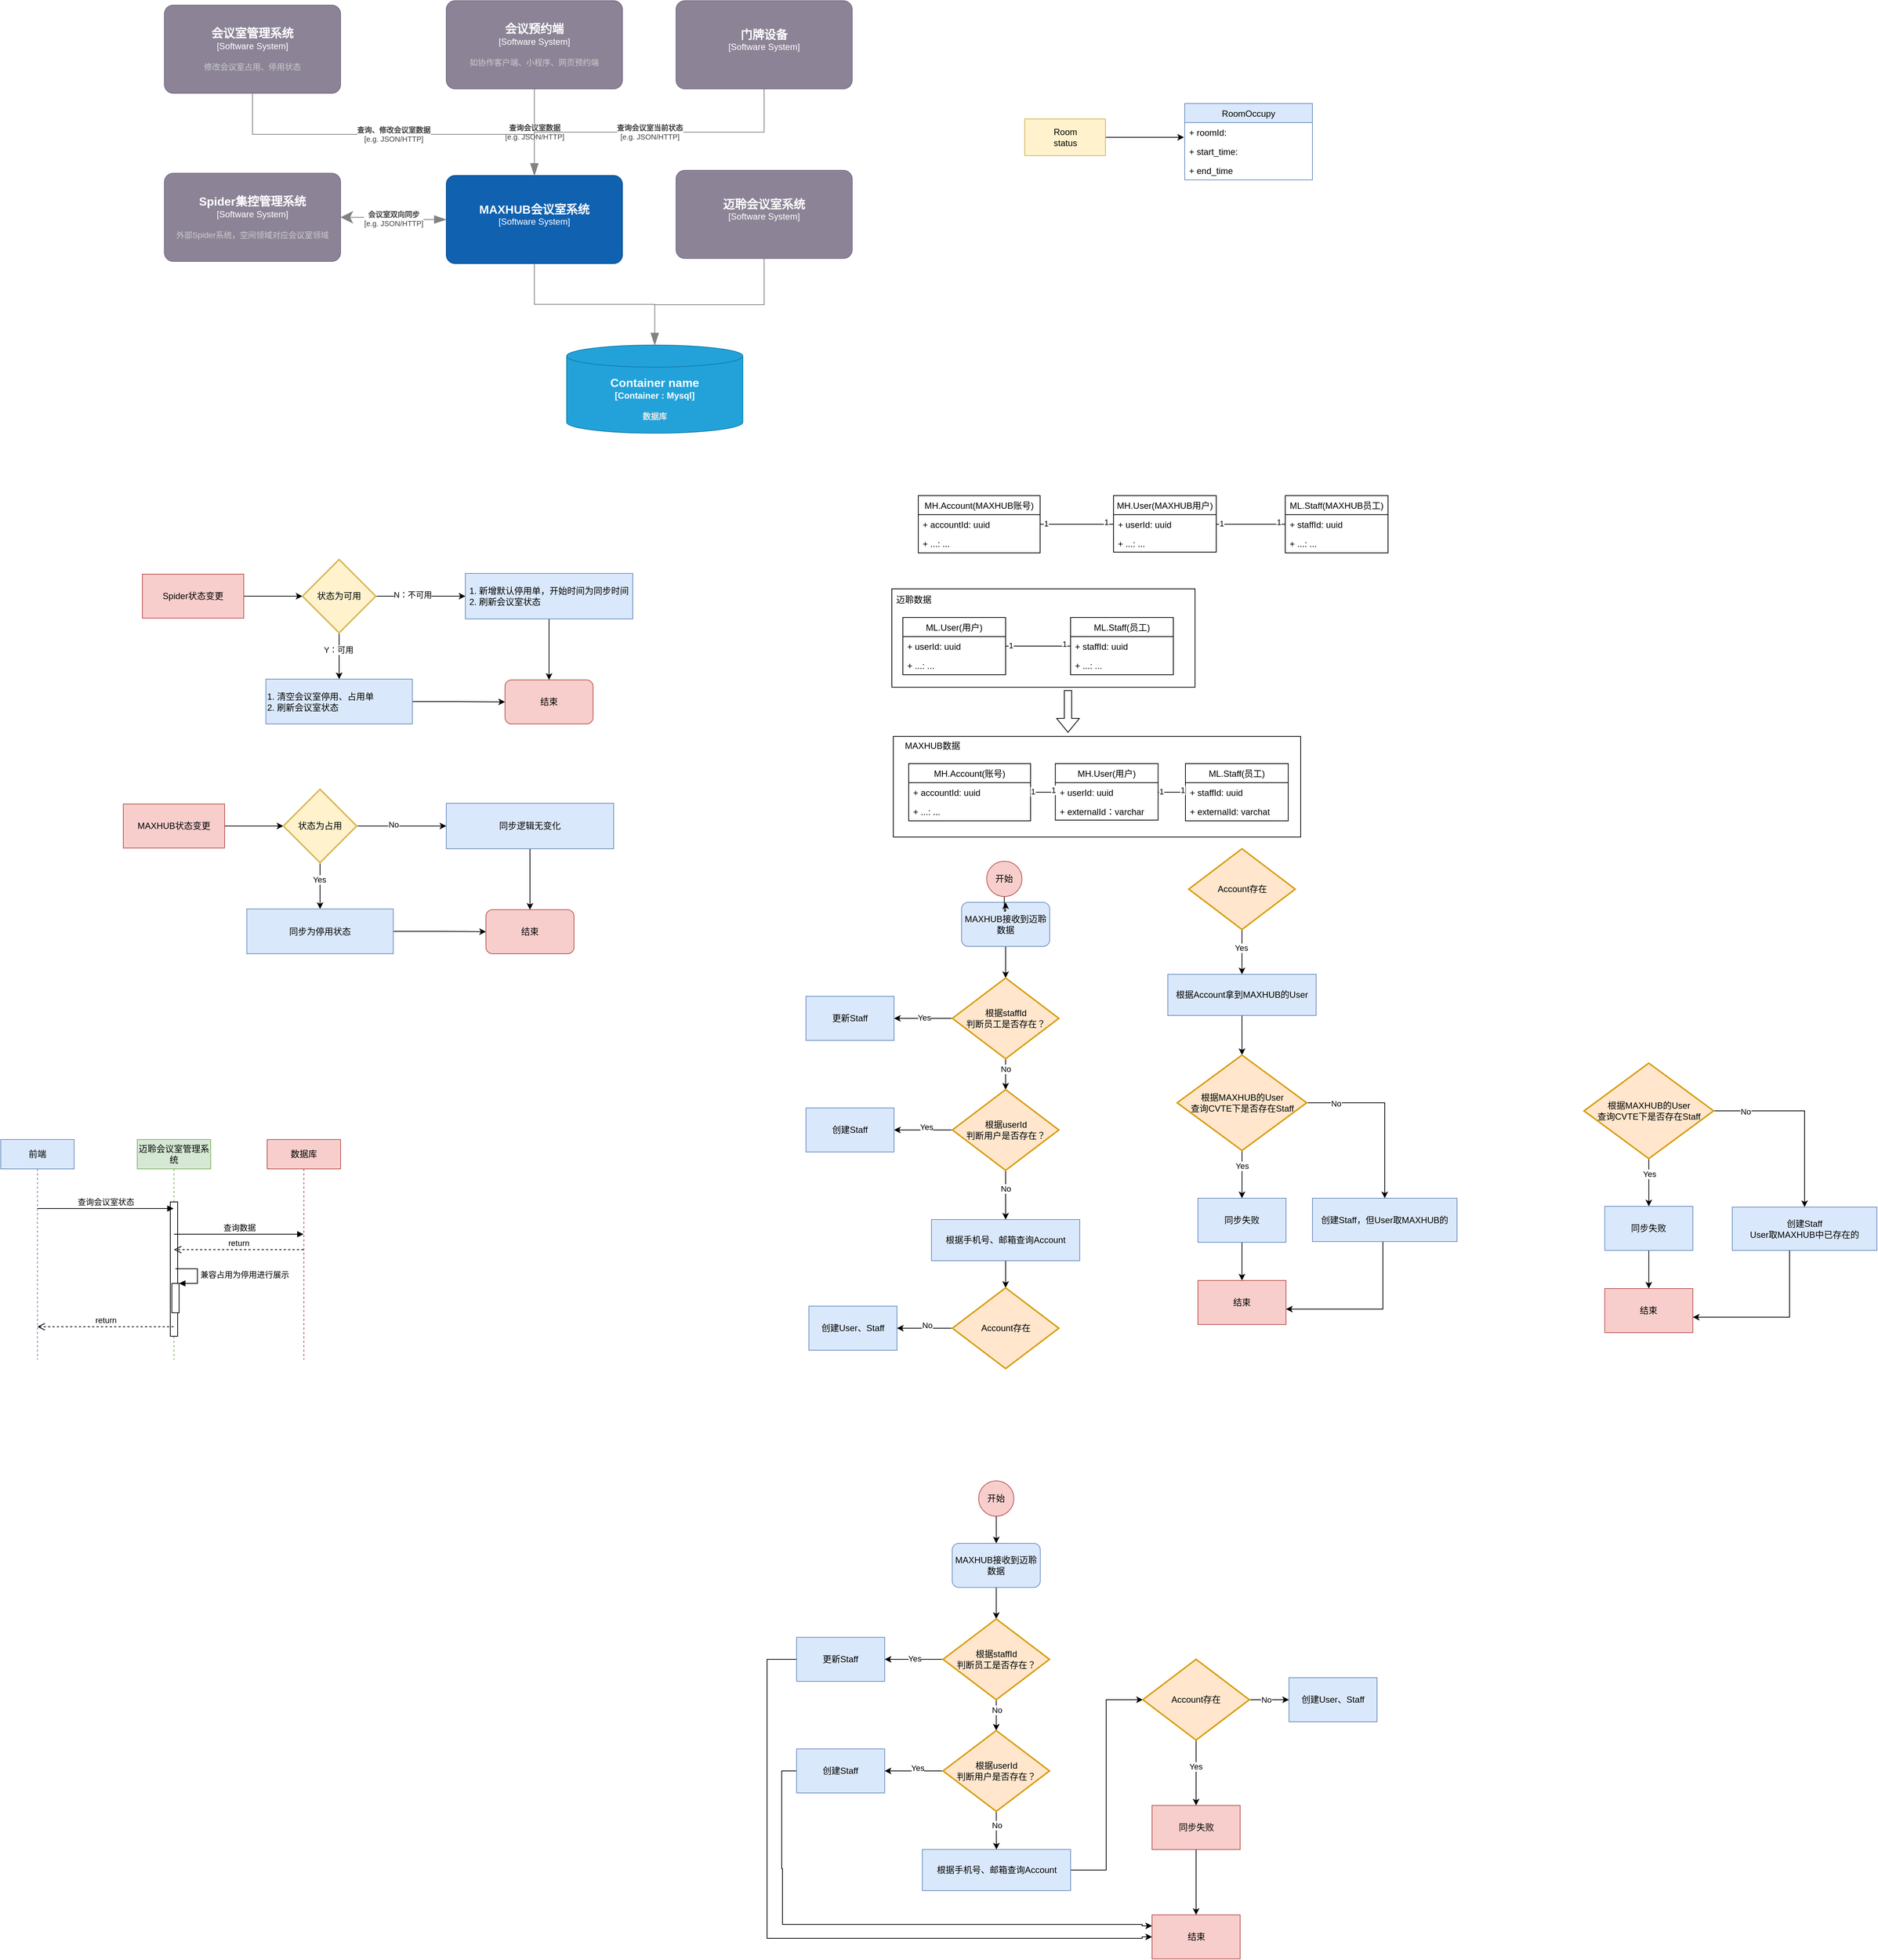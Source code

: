 <mxfile version="17.2.2" type="github">
  <diagram id="SPEkUk6WOAoECDWZKHqa" name="第 1 页">
    <mxGraphModel dx="2158" dy="756" grid="0" gridSize="10" guides="1" tooltips="1" connect="1" arrows="1" fold="1" page="0" pageScale="1" pageWidth="827" pageHeight="1169" math="0" shadow="0">
      <root>
        <mxCell id="0" />
        <mxCell id="1" parent="0" />
        <mxCell id="yAKIINRYBZUjT-M5i85h-70" value="" style="rounded=0;whiteSpace=wrap;html=1;" parent="1" vertex="1">
          <mxGeometry x="764" y="1029" width="555" height="137" as="geometry" />
        </mxCell>
        <mxCell id="yAKIINRYBZUjT-M5i85h-67" value="" style="rounded=0;whiteSpace=wrap;html=1;" parent="1" vertex="1">
          <mxGeometry x="762" y="828" width="413" height="134" as="geometry" />
        </mxCell>
        <object placeholders="1" c4Name="MAXHUB会议室系统" c4Type="Software System" c4Description="" label="&lt;font style=&quot;font-size: 16px&quot;&gt;&lt;b&gt;%c4Name%&lt;/b&gt;&lt;/font&gt;&lt;div&gt;[%c4Type%]&lt;/div&gt;&lt;br&gt;&lt;div&gt;&lt;font style=&quot;font-size: 11px&quot;&gt;&lt;font color=&quot;#cccccc&quot;&gt;%c4Description%&lt;/font&gt;&lt;/div&gt;" id="ERlac2SGXMJXpfOgS8V_-2">
          <mxCell style="rounded=1;whiteSpace=wrap;html=1;labelBackgroundColor=none;fillColor=#1061B0;fontColor=#ffffff;align=center;arcSize=10;strokeColor=#0D5091;metaEdit=1;resizable=0;points=[[0.25,0,0],[0.5,0,0],[0.75,0,0],[1,0.25,0],[1,0.5,0],[1,0.75,0],[0.75,1,0],[0.5,1,0],[0.25,1,0],[0,0.75,0],[0,0.5,0],[0,0.25,0]];" parent="1" vertex="1">
            <mxGeometry x="155" y="265" width="240" height="120" as="geometry" />
          </mxCell>
        </object>
        <object placeholders="1" c4Name="Spider集控管理系统" c4Type="Software System" c4Description="外部Spider系统，空间领域对应会议室领域" label="&lt;font style=&quot;font-size: 16px&quot;&gt;&lt;b&gt;%c4Name%&lt;/b&gt;&lt;/font&gt;&lt;div&gt;[%c4Type%]&lt;/div&gt;&lt;br&gt;&lt;div&gt;&lt;font style=&quot;font-size: 11px&quot;&gt;&lt;font color=&quot;#cccccc&quot;&gt;%c4Description%&lt;/font&gt;&lt;/div&gt;" id="ERlac2SGXMJXpfOgS8V_-10">
          <mxCell style="rounded=1;whiteSpace=wrap;html=1;labelBackgroundColor=none;fillColor=#8C8496;fontColor=#ffffff;align=center;arcSize=10;strokeColor=#736782;metaEdit=1;resizable=0;points=[[0.25,0,0],[0.5,0,0],[0.75,0,0],[1,0.25,0],[1,0.5,0],[1,0.75,0],[0.75,1,0],[0.5,1,0],[0.25,1,0],[0,0.75,0],[0,0.5,0],[0,0.25,0]];" parent="1" vertex="1">
            <mxGeometry x="-229" y="262" width="240" height="120" as="geometry" />
          </mxCell>
        </object>
        <object placeholders="1" c4Type="Relationship" c4Technology="e.g. JSON/HTTP" c4Description="查询会议室数据" label="&lt;div style=&quot;text-align: left&quot;&gt;&lt;div style=&quot;text-align: center&quot;&gt;&lt;b&gt;%c4Description%&lt;/b&gt;&lt;/div&gt;&lt;div style=&quot;text-align: center&quot;&gt;[%c4Technology%]&lt;/div&gt;&lt;/div&gt;" id="ERlac2SGXMJXpfOgS8V_-11">
          <mxCell style="endArrow=blockThin;html=1;fontSize=10;fontColor=#404040;strokeWidth=1;endFill=1;strokeColor=#828282;elbow=vertical;metaEdit=1;endSize=14;startSize=14;jumpStyle=arc;jumpSize=16;rounded=0;edgeStyle=orthogonalEdgeStyle;entryX=0.5;entryY=0;entryDx=0;entryDy=0;entryPerimeter=0;" parent="1" source="ERlac2SGXMJXpfOgS8V_-15" target="ERlac2SGXMJXpfOgS8V_-2" edge="1">
            <mxGeometry width="240" relative="1" as="geometry">
              <mxPoint x="229" y="173" as="sourcePoint" />
              <mxPoint x="481" y="225" as="targetPoint" />
            </mxGeometry>
          </mxCell>
        </object>
        <object placeholders="1" c4Name="会议室管理系统" c4Type="Software System" c4Description="修改会议室占用、停用状态" label="&lt;font style=&quot;font-size: 16px&quot;&gt;&lt;b&gt;%c4Name%&lt;/b&gt;&lt;/font&gt;&lt;div&gt;[%c4Type%]&lt;/div&gt;&lt;br&gt;&lt;div&gt;&lt;font style=&quot;font-size: 11px&quot;&gt;&lt;font color=&quot;#cccccc&quot;&gt;%c4Description%&lt;/font&gt;&lt;/div&gt;" id="ERlac2SGXMJXpfOgS8V_-13">
          <mxCell style="rounded=1;whiteSpace=wrap;html=1;labelBackgroundColor=none;fillColor=#8C8496;fontColor=#ffffff;align=center;arcSize=10;strokeColor=#736782;metaEdit=1;resizable=0;points=[[0.25,0,0],[0.5,0,0],[0.75,0,0],[1,0.25,0],[1,0.5,0],[1,0.75,0],[0.75,1,0],[0.5,1,0],[0.25,1,0],[0,0.75,0],[0,0.5,0],[0,0.25,0]];" parent="1" vertex="1">
            <mxGeometry x="-229" y="33" width="240" height="120" as="geometry" />
          </mxCell>
        </object>
        <object placeholders="1" c4Name="会议预约端" c4Type="Software System" c4Description="如协作客户端、小程序、网页预约端" label="&lt;font style=&quot;font-size: 16px&quot;&gt;&lt;b&gt;%c4Name%&lt;/b&gt;&lt;/font&gt;&lt;div&gt;[%c4Type%]&lt;/div&gt;&lt;br&gt;&lt;div&gt;&lt;font style=&quot;font-size: 11px&quot;&gt;&lt;font color=&quot;#cccccc&quot;&gt;%c4Description%&lt;/font&gt;&lt;/div&gt;" id="ERlac2SGXMJXpfOgS8V_-15">
          <mxCell style="rounded=1;whiteSpace=wrap;html=1;labelBackgroundColor=none;fillColor=#8C8496;fontColor=#ffffff;align=center;arcSize=10;strokeColor=#736782;metaEdit=1;resizable=0;points=[[0.25,0,0],[0.5,0,0],[0.75,0,0],[1,0.25,0],[1,0.5,0],[1,0.75,0],[0.75,1,0],[0.5,1,0],[0.25,1,0],[0,0.75,0],[0,0.5,0],[0,0.25,0]];" parent="1" vertex="1">
            <mxGeometry x="155" y="27" width="240" height="120" as="geometry" />
          </mxCell>
        </object>
        <object placeholders="1" c4Type="Relationship" c4Technology="e.g. JSON/HTTP" c4Description="查询、修改会议室数据" label="&lt;div style=&quot;text-align: left&quot;&gt;&lt;div style=&quot;text-align: center&quot;&gt;&lt;b&gt;%c4Description%&lt;/b&gt;&lt;/div&gt;&lt;div style=&quot;text-align: center&quot;&gt;[%c4Technology%]&lt;/div&gt;&lt;/div&gt;" id="ERlac2SGXMJXpfOgS8V_-18">
          <mxCell style="endArrow=blockThin;html=1;fontSize=10;fontColor=#404040;strokeWidth=1;endFill=1;strokeColor=#828282;elbow=vertical;metaEdit=1;endSize=14;startSize=14;jumpStyle=arc;jumpSize=16;rounded=0;edgeStyle=orthogonalEdgeStyle;exitX=0.5;exitY=1;exitDx=0;exitDy=0;exitPerimeter=0;entryX=0.5;entryY=0;entryDx=0;entryDy=0;entryPerimeter=0;" parent="1" source="ERlac2SGXMJXpfOgS8V_-13" target="ERlac2SGXMJXpfOgS8V_-2" edge="1">
            <mxGeometry width="240" relative="1" as="geometry">
              <mxPoint x="-1" y="328" as="sourcePoint" />
              <mxPoint x="239" y="328" as="targetPoint" />
            </mxGeometry>
          </mxCell>
        </object>
        <object placeholders="1" c4Type="Relationship" c4Technology="e.g. JSON/HTTP" c4Description="会议室双向同步" label="&lt;div style=&quot;text-align: left&quot;&gt;&lt;div style=&quot;text-align: center&quot;&gt;&lt;b&gt;%c4Description%&lt;/b&gt;&lt;/div&gt;&lt;div style=&quot;text-align: center&quot;&gt;[%c4Technology%]&lt;/div&gt;&lt;/div&gt;" id="ERlac2SGXMJXpfOgS8V_-21">
          <mxCell style="endArrow=blockThin;html=1;fontSize=10;fontColor=#404040;strokeWidth=1;endFill=1;strokeColor=#828282;elbow=vertical;metaEdit=1;endSize=14;startSize=14;jumpStyle=arc;jumpSize=16;rounded=0;edgeStyle=orthogonalEdgeStyle;exitX=1;exitY=0.5;exitDx=0;exitDy=0;exitPerimeter=0;startArrow=classic;startFill=1;" parent="1" source="ERlac2SGXMJXpfOgS8V_-10" target="ERlac2SGXMJXpfOgS8V_-2" edge="1">
            <mxGeometry width="240" relative="1" as="geometry">
              <mxPoint x="89" y="478" as="sourcePoint" />
              <mxPoint x="329" y="478" as="targetPoint" />
            </mxGeometry>
          </mxCell>
        </object>
        <object placeholders="1" c4Name="门牌设备" c4Type="Software System" c4Description="" label="&lt;font style=&quot;font-size: 16px&quot;&gt;&lt;b&gt;%c4Name%&lt;/b&gt;&lt;/font&gt;&lt;div&gt;[%c4Type%]&lt;/div&gt;&lt;br&gt;&lt;div&gt;&lt;font style=&quot;font-size: 11px&quot;&gt;&lt;font color=&quot;#cccccc&quot;&gt;%c4Description%&lt;/font&gt;&lt;/div&gt;" id="e4svGxvoSVPnJ6mWDQuQ-1">
          <mxCell style="rounded=1;whiteSpace=wrap;html=1;labelBackgroundColor=none;fillColor=#8C8496;fontColor=#ffffff;align=center;arcSize=10;strokeColor=#736782;metaEdit=1;resizable=0;points=[[0.25,0,0],[0.5,0,0],[0.75,0,0],[1,0.25,0],[1,0.5,0],[1,0.75,0],[0.75,1,0],[0.5,1,0],[0.25,1,0],[0,0.75,0],[0,0.5,0],[0,0.25,0]];" parent="1" vertex="1">
            <mxGeometry x="468" y="27" width="240" height="120" as="geometry" />
          </mxCell>
        </object>
        <object placeholders="1" c4Type="Relationship" c4Technology="e.g. JSON/HTTP" c4Description="查询会议室当前状态" label="&lt;div style=&quot;text-align: left&quot;&gt;&lt;div style=&quot;text-align: center&quot;&gt;&lt;b&gt;%c4Description%&lt;/b&gt;&lt;/div&gt;&lt;div style=&quot;text-align: center&quot;&gt;[%c4Technology%]&lt;/div&gt;&lt;/div&gt;" id="e4svGxvoSVPnJ6mWDQuQ-2">
          <mxCell style="endArrow=blockThin;html=1;fontSize=10;fontColor=#404040;strokeWidth=1;endFill=1;strokeColor=#828282;elbow=vertical;metaEdit=1;endSize=14;startSize=14;jumpStyle=arc;jumpSize=16;rounded=0;edgeStyle=orthogonalEdgeStyle;exitX=0.5;exitY=1;exitDx=0;exitDy=0;exitPerimeter=0;entryX=0.5;entryY=0;entryDx=0;entryDy=0;entryPerimeter=0;" parent="1" source="e4svGxvoSVPnJ6mWDQuQ-1" target="ERlac2SGXMJXpfOgS8V_-2" edge="1">
            <mxGeometry width="240" relative="1" as="geometry">
              <mxPoint x="675" y="229" as="sourcePoint" />
              <mxPoint x="915" y="229" as="targetPoint" />
            </mxGeometry>
          </mxCell>
        </object>
        <mxCell id="e4svGxvoSVPnJ6mWDQuQ-29" style="edgeStyle=orthogonalEdgeStyle;rounded=0;orthogonalLoop=1;jettySize=auto;html=1;entryX=0;entryY=0.5;entryDx=0;entryDy=0;entryPerimeter=0;exitX=1;exitY=0.5;exitDx=0;exitDy=0;" parent="1" source="e4svGxvoSVPnJ6mWDQuQ-31" target="e4svGxvoSVPnJ6mWDQuQ-28" edge="1">
          <mxGeometry relative="1" as="geometry">
            <mxPoint x="8.5" y="703" as="sourcePoint" />
          </mxGeometry>
        </mxCell>
        <mxCell id="e4svGxvoSVPnJ6mWDQuQ-33" style="edgeStyle=orthogonalEdgeStyle;rounded=0;orthogonalLoop=1;jettySize=auto;html=1;" parent="1" source="e4svGxvoSVPnJ6mWDQuQ-28" target="e4svGxvoSVPnJ6mWDQuQ-30" edge="1">
          <mxGeometry relative="1" as="geometry" />
        </mxCell>
        <mxCell id="e4svGxvoSVPnJ6mWDQuQ-34" value="Y：可用" style="edgeLabel;html=1;align=center;verticalAlign=middle;resizable=0;points=[];" parent="e4svGxvoSVPnJ6mWDQuQ-33" vertex="1" connectable="0">
          <mxGeometry x="-0.265" y="-1" relative="1" as="geometry">
            <mxPoint as="offset" />
          </mxGeometry>
        </mxCell>
        <mxCell id="e4svGxvoSVPnJ6mWDQuQ-35" style="edgeStyle=orthogonalEdgeStyle;rounded=0;orthogonalLoop=1;jettySize=auto;html=1;" parent="1" source="e4svGxvoSVPnJ6mWDQuQ-28" target="e4svGxvoSVPnJ6mWDQuQ-36" edge="1">
          <mxGeometry relative="1" as="geometry">
            <mxPoint x="199.454" y="838" as="targetPoint" />
          </mxGeometry>
        </mxCell>
        <mxCell id="e4svGxvoSVPnJ6mWDQuQ-37" value="N：不可用" style="edgeLabel;html=1;align=center;verticalAlign=middle;resizable=0;points=[];" parent="e4svGxvoSVPnJ6mWDQuQ-35" vertex="1" connectable="0">
          <mxGeometry x="-0.183" y="2" relative="1" as="geometry">
            <mxPoint as="offset" />
          </mxGeometry>
        </mxCell>
        <mxCell id="e4svGxvoSVPnJ6mWDQuQ-28" value="状态为可用" style="strokeWidth=2;html=1;shape=mxgraph.flowchart.decision;whiteSpace=wrap;fillColor=#fff2cc;strokeColor=#d6b656;" parent="1" vertex="1">
          <mxGeometry x="-41" y="788" width="100" height="100" as="geometry" />
        </mxCell>
        <mxCell id="ll0sG_Eh_UYOz_0PXbpD-19" style="edgeStyle=orthogonalEdgeStyle;rounded=0;orthogonalLoop=1;jettySize=auto;html=1;startArrow=none;startFill=0;entryX=0;entryY=0.5;entryDx=0;entryDy=0;" parent="1" source="e4svGxvoSVPnJ6mWDQuQ-30" target="ll0sG_Eh_UYOz_0PXbpD-17" edge="1">
          <mxGeometry relative="1" as="geometry">
            <mxPoint x="234" y="981.5" as="targetPoint" />
          </mxGeometry>
        </mxCell>
        <mxCell id="e4svGxvoSVPnJ6mWDQuQ-30" value="1. 清空会议室停用、占用单&lt;br&gt;2. 刷新会议室状态" style="rounded=0;whiteSpace=wrap;html=1;align=left;fillColor=#dae8fc;strokeColor=#6c8ebf;" parent="1" vertex="1">
          <mxGeometry x="-90.75" y="951" width="199.5" height="61" as="geometry" />
        </mxCell>
        <mxCell id="e4svGxvoSVPnJ6mWDQuQ-31" value="&lt;span&gt;Spider状态变更&lt;/span&gt;" style="rounded=0;whiteSpace=wrap;html=1;fillColor=#f8cecc;strokeColor=#b85450;" parent="1" vertex="1">
          <mxGeometry x="-259" y="808" width="138" height="60" as="geometry" />
        </mxCell>
        <mxCell id="ll0sG_Eh_UYOz_0PXbpD-18" style="edgeStyle=orthogonalEdgeStyle;rounded=0;orthogonalLoop=1;jettySize=auto;html=1;entryX=0.5;entryY=0;entryDx=0;entryDy=0;startArrow=none;startFill=0;" parent="1" source="e4svGxvoSVPnJ6mWDQuQ-36" target="ll0sG_Eh_UYOz_0PXbpD-17" edge="1">
          <mxGeometry relative="1" as="geometry" />
        </mxCell>
        <mxCell id="e4svGxvoSVPnJ6mWDQuQ-36" value="&lt;div style=&quot;text-align: left&quot;&gt;&lt;span&gt;1. 新增默认停用单，开始时间为同步时间&lt;/span&gt;&lt;/div&gt;&lt;div style=&quot;text-align: left&quot;&gt;&lt;span&gt;2. 刷新会议室状态&lt;/span&gt;&lt;/div&gt;" style="rounded=0;whiteSpace=wrap;html=1;fillColor=#dae8fc;strokeColor=#6c8ebf;" parent="1" vertex="1">
          <mxGeometry x="181" y="807" width="228" height="62" as="geometry" />
        </mxCell>
        <mxCell id="pvJ9OsV5mP-wpKOKJbti-1" value="ML.Staff(员工)" style="swimlane;fontStyle=0;childLayout=stackLayout;horizontal=1;startSize=26;fillColor=none;horizontalStack=0;resizeParent=1;resizeParentMax=0;resizeLast=0;collapsible=1;marginBottom=0;" parent="1" vertex="1">
          <mxGeometry x="1005.5" y="867" width="140" height="78" as="geometry" />
        </mxCell>
        <mxCell id="pvJ9OsV5mP-wpKOKJbti-2" value="+ staffId: uuid" style="text;strokeColor=none;fillColor=none;align=left;verticalAlign=top;spacingLeft=4;spacingRight=4;overflow=hidden;rotatable=0;points=[[0,0.5],[1,0.5]];portConstraint=eastwest;" parent="pvJ9OsV5mP-wpKOKJbti-1" vertex="1">
          <mxGeometry y="26" width="140" height="26" as="geometry" />
        </mxCell>
        <mxCell id="pvJ9OsV5mP-wpKOKJbti-12" value="+ ...: ..." style="text;strokeColor=none;fillColor=none;align=left;verticalAlign=top;spacingLeft=4;spacingRight=4;overflow=hidden;rotatable=0;points=[[0,0.5],[1,0.5]];portConstraint=eastwest;" parent="pvJ9OsV5mP-wpKOKJbti-1" vertex="1">
          <mxGeometry y="52" width="140" height="26" as="geometry" />
        </mxCell>
        <mxCell id="pvJ9OsV5mP-wpKOKJbti-6" value="ML.User(用户)" style="swimlane;fontStyle=0;childLayout=stackLayout;horizontal=1;startSize=26;fillColor=none;horizontalStack=0;resizeParent=1;resizeParentMax=0;resizeLast=0;collapsible=1;marginBottom=0;" parent="1" vertex="1">
          <mxGeometry x="777" y="867" width="140" height="78" as="geometry" />
        </mxCell>
        <mxCell id="pvJ9OsV5mP-wpKOKJbti-7" value="+ userId: uuid" style="text;strokeColor=none;fillColor=none;align=left;verticalAlign=top;spacingLeft=4;spacingRight=4;overflow=hidden;rotatable=0;points=[[0,0.5],[1,0.5]];portConstraint=eastwest;" parent="pvJ9OsV5mP-wpKOKJbti-6" vertex="1">
          <mxGeometry y="26" width="140" height="26" as="geometry" />
        </mxCell>
        <mxCell id="pvJ9OsV5mP-wpKOKJbti-8" value="+ ...: ..." style="text;strokeColor=none;fillColor=none;align=left;verticalAlign=top;spacingLeft=4;spacingRight=4;overflow=hidden;rotatable=0;points=[[0,0.5],[1,0.5]];portConstraint=eastwest;" parent="pvJ9OsV5mP-wpKOKJbti-6" vertex="1">
          <mxGeometry y="52" width="140" height="26" as="geometry" />
        </mxCell>
        <mxCell id="pvJ9OsV5mP-wpKOKJbti-10" style="edgeStyle=orthogonalEdgeStyle;rounded=0;orthogonalLoop=1;jettySize=auto;html=1;endArrow=none;endFill=0;" parent="1" source="pvJ9OsV5mP-wpKOKJbti-7" target="pvJ9OsV5mP-wpKOKJbti-2" edge="1">
          <mxGeometry relative="1" as="geometry" />
        </mxCell>
        <mxCell id="pvJ9OsV5mP-wpKOKJbti-11" value="1" style="edgeLabel;html=1;align=center;verticalAlign=middle;resizable=0;points=[];" parent="pvJ9OsV5mP-wpKOKJbti-10" vertex="1" connectable="0">
          <mxGeometry x="-0.847" y="1" relative="1" as="geometry">
            <mxPoint as="offset" />
          </mxGeometry>
        </mxCell>
        <mxCell id="pvJ9OsV5mP-wpKOKJbti-13" value="1" style="edgeLabel;html=1;align=center;verticalAlign=middle;resizable=0;points=[];" parent="pvJ9OsV5mP-wpKOKJbti-10" vertex="1" connectable="0">
          <mxGeometry x="0.797" y="3" relative="1" as="geometry">
            <mxPoint as="offset" />
          </mxGeometry>
        </mxCell>
        <mxCell id="pvJ9OsV5mP-wpKOKJbti-14" value="ML.Staff(MAXHUB员工)" style="swimlane;fontStyle=0;childLayout=stackLayout;horizontal=1;startSize=26;fillColor=none;horizontalStack=0;resizeParent=1;resizeParentMax=0;resizeLast=0;collapsible=1;marginBottom=0;" parent="1" vertex="1">
          <mxGeometry x="1298" y="701" width="140" height="78" as="geometry" />
        </mxCell>
        <mxCell id="pvJ9OsV5mP-wpKOKJbti-15" value="+ staffId: uuid" style="text;strokeColor=none;fillColor=none;align=left;verticalAlign=top;spacingLeft=4;spacingRight=4;overflow=hidden;rotatable=0;points=[[0,0.5],[1,0.5]];portConstraint=eastwest;" parent="pvJ9OsV5mP-wpKOKJbti-14" vertex="1">
          <mxGeometry y="26" width="140" height="26" as="geometry" />
        </mxCell>
        <mxCell id="pvJ9OsV5mP-wpKOKJbti-16" value="+ ...: ..." style="text;strokeColor=none;fillColor=none;align=left;verticalAlign=top;spacingLeft=4;spacingRight=4;overflow=hidden;rotatable=0;points=[[0,0.5],[1,0.5]];portConstraint=eastwest;" parent="pvJ9OsV5mP-wpKOKJbti-14" vertex="1">
          <mxGeometry y="52" width="140" height="26" as="geometry" />
        </mxCell>
        <mxCell id="pvJ9OsV5mP-wpKOKJbti-17" value="MH.User(MAXHUB用户)" style="swimlane;fontStyle=0;childLayout=stackLayout;horizontal=1;startSize=26;fillColor=none;horizontalStack=0;resizeParent=1;resizeParentMax=0;resizeLast=0;collapsible=1;marginBottom=0;" parent="1" vertex="1">
          <mxGeometry x="1064" y="701" width="140" height="77" as="geometry" />
        </mxCell>
        <mxCell id="pvJ9OsV5mP-wpKOKJbti-18" value="+ userId: uuid" style="text;strokeColor=none;fillColor=none;align=left;verticalAlign=top;spacingLeft=4;spacingRight=4;overflow=hidden;rotatable=0;points=[[0,0.5],[1,0.5]];portConstraint=eastwest;" parent="pvJ9OsV5mP-wpKOKJbti-17" vertex="1">
          <mxGeometry y="26" width="140" height="26" as="geometry" />
        </mxCell>
        <mxCell id="pvJ9OsV5mP-wpKOKJbti-19" value="+ ...: ..." style="text;strokeColor=none;fillColor=none;align=left;verticalAlign=top;spacingLeft=4;spacingRight=4;overflow=hidden;rotatable=0;points=[[0,0.5],[1,0.5]];portConstraint=eastwest;" parent="pvJ9OsV5mP-wpKOKJbti-17" vertex="1">
          <mxGeometry y="52" width="140" height="25" as="geometry" />
        </mxCell>
        <mxCell id="pvJ9OsV5mP-wpKOKJbti-20" style="edgeStyle=orthogonalEdgeStyle;rounded=0;orthogonalLoop=1;jettySize=auto;html=1;endArrow=none;endFill=0;" parent="1" source="pvJ9OsV5mP-wpKOKJbti-18" target="pvJ9OsV5mP-wpKOKJbti-15" edge="1">
          <mxGeometry relative="1" as="geometry" />
        </mxCell>
        <mxCell id="pvJ9OsV5mP-wpKOKJbti-21" value="1" style="edgeLabel;html=1;align=center;verticalAlign=middle;resizable=0;points=[];" parent="pvJ9OsV5mP-wpKOKJbti-20" vertex="1" connectable="0">
          <mxGeometry x="-0.847" y="1" relative="1" as="geometry">
            <mxPoint as="offset" />
          </mxGeometry>
        </mxCell>
        <mxCell id="pvJ9OsV5mP-wpKOKJbti-22" value="1" style="edgeLabel;html=1;align=center;verticalAlign=middle;resizable=0;points=[];" parent="pvJ9OsV5mP-wpKOKJbti-20" vertex="1" connectable="0">
          <mxGeometry x="0.797" y="3" relative="1" as="geometry">
            <mxPoint as="offset" />
          </mxGeometry>
        </mxCell>
        <mxCell id="pvJ9OsV5mP-wpKOKJbti-23" value="MH.Account(MAXHUB账号)" style="swimlane;fontStyle=0;childLayout=stackLayout;horizontal=1;startSize=26;fillColor=none;horizontalStack=0;resizeParent=1;resizeParentMax=0;resizeLast=0;collapsible=1;marginBottom=0;" parent="1" vertex="1">
          <mxGeometry x="798" y="701" width="166" height="78" as="geometry" />
        </mxCell>
        <mxCell id="pvJ9OsV5mP-wpKOKJbti-24" value="+ accountId: uuid" style="text;strokeColor=none;fillColor=none;align=left;verticalAlign=top;spacingLeft=4;spacingRight=4;overflow=hidden;rotatable=0;points=[[0,0.5],[1,0.5]];portConstraint=eastwest;" parent="pvJ9OsV5mP-wpKOKJbti-23" vertex="1">
          <mxGeometry y="26" width="166" height="26" as="geometry" />
        </mxCell>
        <mxCell id="pvJ9OsV5mP-wpKOKJbti-25" value="+ ...: ..." style="text;strokeColor=none;fillColor=none;align=left;verticalAlign=top;spacingLeft=4;spacingRight=4;overflow=hidden;rotatable=0;points=[[0,0.5],[1,0.5]];portConstraint=eastwest;" parent="pvJ9OsV5mP-wpKOKJbti-23" vertex="1">
          <mxGeometry y="52" width="166" height="26" as="geometry" />
        </mxCell>
        <mxCell id="pvJ9OsV5mP-wpKOKJbti-26" style="edgeStyle=orthogonalEdgeStyle;rounded=0;orthogonalLoop=1;jettySize=auto;html=1;endArrow=none;endFill=0;exitX=1;exitY=0.5;exitDx=0;exitDy=0;entryX=0;entryY=0.5;entryDx=0;entryDy=0;" parent="1" source="pvJ9OsV5mP-wpKOKJbti-24" target="pvJ9OsV5mP-wpKOKJbti-18" edge="1">
          <mxGeometry relative="1" as="geometry">
            <mxPoint x="1175" y="797" as="sourcePoint" />
            <mxPoint x="1057" y="745" as="targetPoint" />
          </mxGeometry>
        </mxCell>
        <mxCell id="pvJ9OsV5mP-wpKOKJbti-27" value="1" style="edgeLabel;html=1;align=center;verticalAlign=middle;resizable=0;points=[];" parent="pvJ9OsV5mP-wpKOKJbti-26" vertex="1" connectable="0">
          <mxGeometry x="-0.847" y="1" relative="1" as="geometry">
            <mxPoint as="offset" />
          </mxGeometry>
        </mxCell>
        <mxCell id="pvJ9OsV5mP-wpKOKJbti-28" value="1" style="edgeLabel;html=1;align=center;verticalAlign=middle;resizable=0;points=[];" parent="pvJ9OsV5mP-wpKOKJbti-26" vertex="1" connectable="0">
          <mxGeometry x="0.797" y="3" relative="1" as="geometry">
            <mxPoint as="offset" />
          </mxGeometry>
        </mxCell>
        <mxCell id="pvJ9OsV5mP-wpKOKJbti-32" style="edgeStyle=orthogonalEdgeStyle;rounded=0;orthogonalLoop=1;jettySize=auto;html=1;entryX=0.5;entryY=0;entryDx=0;entryDy=0;endArrow=classic;endFill=1;entryPerimeter=0;" parent="1" source="pvJ9OsV5mP-wpKOKJbti-30" target="pvJ9OsV5mP-wpKOKJbti-34" edge="1">
          <mxGeometry relative="1" as="geometry">
            <mxPoint x="917" y="1348" as="targetPoint" />
          </mxGeometry>
        </mxCell>
        <mxCell id="pvJ9OsV5mP-wpKOKJbti-30" value="MAXHUB接收到迈聆数据" style="rounded=1;whiteSpace=wrap;html=1;fillColor=#dae8fc;strokeColor=#6c8ebf;" parent="1" vertex="1">
          <mxGeometry x="857" y="1255" width="120" height="60" as="geometry" />
        </mxCell>
        <mxCell id="pvJ9OsV5mP-wpKOKJbti-36" style="edgeStyle=orthogonalEdgeStyle;rounded=0;orthogonalLoop=1;jettySize=auto;html=1;entryX=1;entryY=0.5;entryDx=0;entryDy=0;endArrow=classic;endFill=1;" parent="1" source="pvJ9OsV5mP-wpKOKJbti-34" target="pvJ9OsV5mP-wpKOKJbti-35" edge="1">
          <mxGeometry relative="1" as="geometry" />
        </mxCell>
        <mxCell id="pvJ9OsV5mP-wpKOKJbti-37" value="Yes" style="edgeLabel;html=1;align=center;verticalAlign=middle;resizable=0;points=[];" parent="pvJ9OsV5mP-wpKOKJbti-36" vertex="1" connectable="0">
          <mxGeometry x="0.006" y="-1" relative="1" as="geometry">
            <mxPoint x="1" as="offset" />
          </mxGeometry>
        </mxCell>
        <mxCell id="pvJ9OsV5mP-wpKOKJbti-40" style="edgeStyle=orthogonalEdgeStyle;rounded=0;orthogonalLoop=1;jettySize=auto;html=1;endArrow=classic;endFill=1;" parent="1" source="pvJ9OsV5mP-wpKOKJbti-34" target="pvJ9OsV5mP-wpKOKJbti-39" edge="1">
          <mxGeometry relative="1" as="geometry" />
        </mxCell>
        <mxCell id="pvJ9OsV5mP-wpKOKJbti-41" value="No" style="edgeLabel;html=1;align=center;verticalAlign=middle;resizable=0;points=[];" parent="pvJ9OsV5mP-wpKOKJbti-40" vertex="1" connectable="0">
          <mxGeometry x="-0.367" relative="1" as="geometry">
            <mxPoint as="offset" />
          </mxGeometry>
        </mxCell>
        <mxCell id="pvJ9OsV5mP-wpKOKJbti-34" value="根据staffId&lt;br&gt;判断员工是否存在？" style="strokeWidth=2;html=1;shape=mxgraph.flowchart.decision;whiteSpace=wrap;fillColor=#ffe6cc;strokeColor=#d79b00;" parent="1" vertex="1">
          <mxGeometry x="844.5" y="1358" width="145" height="110" as="geometry" />
        </mxCell>
        <mxCell id="pvJ9OsV5mP-wpKOKJbti-35" value="更新Staff" style="rounded=0;whiteSpace=wrap;html=1;fillColor=#dae8fc;strokeColor=#6c8ebf;" parent="1" vertex="1">
          <mxGeometry x="645" y="1383" width="120" height="60" as="geometry" />
        </mxCell>
        <mxCell id="pvJ9OsV5mP-wpKOKJbti-43" style="edgeStyle=orthogonalEdgeStyle;rounded=0;orthogonalLoop=1;jettySize=auto;html=1;entryX=1;entryY=0.5;entryDx=0;entryDy=0;endArrow=classic;endFill=1;" parent="1" source="pvJ9OsV5mP-wpKOKJbti-39" target="pvJ9OsV5mP-wpKOKJbti-42" edge="1">
          <mxGeometry relative="1" as="geometry" />
        </mxCell>
        <mxCell id="pvJ9OsV5mP-wpKOKJbti-44" value="Yes" style="edgeLabel;html=1;align=center;verticalAlign=middle;resizable=0;points=[];" parent="pvJ9OsV5mP-wpKOKJbti-43" vertex="1" connectable="0">
          <mxGeometry x="0.195" y="-4" relative="1" as="geometry">
            <mxPoint x="12" as="offset" />
          </mxGeometry>
        </mxCell>
        <mxCell id="pvJ9OsV5mP-wpKOKJbti-46" style="edgeStyle=orthogonalEdgeStyle;rounded=0;orthogonalLoop=1;jettySize=auto;html=1;endArrow=classic;endFill=1;" parent="1" source="pvJ9OsV5mP-wpKOKJbti-39" target="pvJ9OsV5mP-wpKOKJbti-45" edge="1">
          <mxGeometry relative="1" as="geometry" />
        </mxCell>
        <mxCell id="pvJ9OsV5mP-wpKOKJbti-47" value="No" style="edgeLabel;html=1;align=center;verticalAlign=middle;resizable=0;points=[];" parent="pvJ9OsV5mP-wpKOKJbti-46" vertex="1" connectable="0">
          <mxGeometry x="-0.27" relative="1" as="geometry">
            <mxPoint as="offset" />
          </mxGeometry>
        </mxCell>
        <mxCell id="pvJ9OsV5mP-wpKOKJbti-39" value="根据userId&lt;br&gt;判断用户是否存在？" style="strokeWidth=2;html=1;shape=mxgraph.flowchart.decision;whiteSpace=wrap;fillColor=#ffe6cc;strokeColor=#d79b00;" parent="1" vertex="1">
          <mxGeometry x="844.5" y="1510" width="145" height="110" as="geometry" />
        </mxCell>
        <mxCell id="pvJ9OsV5mP-wpKOKJbti-42" value="创建Staff" style="rounded=0;whiteSpace=wrap;html=1;fillColor=#dae8fc;strokeColor=#6c8ebf;" parent="1" vertex="1">
          <mxGeometry x="645" y="1535" width="120" height="60" as="geometry" />
        </mxCell>
        <mxCell id="pvJ9OsV5mP-wpKOKJbti-49" style="edgeStyle=orthogonalEdgeStyle;rounded=0;orthogonalLoop=1;jettySize=auto;html=1;endArrow=classic;endFill=1;" parent="1" source="pvJ9OsV5mP-wpKOKJbti-45" target="pvJ9OsV5mP-wpKOKJbti-48" edge="1">
          <mxGeometry relative="1" as="geometry" />
        </mxCell>
        <mxCell id="pvJ9OsV5mP-wpKOKJbti-45" value="根据手机号、邮箱查询Account" style="rounded=0;whiteSpace=wrap;html=1;fillColor=#dae8fc;strokeColor=#6c8ebf;" parent="1" vertex="1">
          <mxGeometry x="816" y="1687" width="202" height="56" as="geometry" />
        </mxCell>
        <mxCell id="pvJ9OsV5mP-wpKOKJbti-51" style="edgeStyle=orthogonalEdgeStyle;rounded=0;orthogonalLoop=1;jettySize=auto;html=1;endArrow=classic;endFill=1;" parent="1" source="pvJ9OsV5mP-wpKOKJbti-48" target="pvJ9OsV5mP-wpKOKJbti-50" edge="1">
          <mxGeometry relative="1" as="geometry" />
        </mxCell>
        <mxCell id="pvJ9OsV5mP-wpKOKJbti-52" value="No" style="edgeLabel;html=1;align=center;verticalAlign=middle;resizable=0;points=[];" parent="pvJ9OsV5mP-wpKOKJbti-51" vertex="1" connectable="0">
          <mxGeometry x="-0.06" y="-4" relative="1" as="geometry">
            <mxPoint x="1" as="offset" />
          </mxGeometry>
        </mxCell>
        <mxCell id="pvJ9OsV5mP-wpKOKJbti-48" value="Account存在" style="strokeWidth=2;html=1;shape=mxgraph.flowchart.decision;whiteSpace=wrap;fillColor=#ffe6cc;strokeColor=#d79b00;" parent="1" vertex="1">
          <mxGeometry x="844.5" y="1780" width="145" height="110" as="geometry" />
        </mxCell>
        <mxCell id="pvJ9OsV5mP-wpKOKJbti-50" value="创建User、Staff" style="rounded=0;whiteSpace=wrap;html=1;fillColor=#dae8fc;strokeColor=#6c8ebf;" parent="1" vertex="1">
          <mxGeometry x="649" y="1805" width="120" height="60" as="geometry" />
        </mxCell>
        <mxCell id="pvJ9OsV5mP-wpKOKJbti-58" style="edgeStyle=orthogonalEdgeStyle;rounded=0;orthogonalLoop=1;jettySize=auto;html=1;endArrow=classic;endFill=1;" parent="1" source="pvJ9OsV5mP-wpKOKJbti-53" target="pvJ9OsV5mP-wpKOKJbti-57" edge="1">
          <mxGeometry relative="1" as="geometry" />
        </mxCell>
        <mxCell id="pvJ9OsV5mP-wpKOKJbti-53" value="根据Account拿到MAXHUB的User" style="rounded=0;whiteSpace=wrap;html=1;fillColor=#dae8fc;strokeColor=#6c8ebf;" parent="1" vertex="1">
          <mxGeometry x="1138" y="1353" width="202" height="56" as="geometry" />
        </mxCell>
        <mxCell id="pvJ9OsV5mP-wpKOKJbti-60" style="edgeStyle=orthogonalEdgeStyle;rounded=0;orthogonalLoop=1;jettySize=auto;html=1;endArrow=classic;endFill=1;" parent="1" source="pvJ9OsV5mP-wpKOKJbti-57" target="pvJ9OsV5mP-wpKOKJbti-63" edge="1">
          <mxGeometry relative="1" as="geometry">
            <mxPoint x="1239" y="1649" as="targetPoint" />
          </mxGeometry>
        </mxCell>
        <mxCell id="pvJ9OsV5mP-wpKOKJbti-61" value="Yes" style="edgeLabel;html=1;align=center;verticalAlign=middle;resizable=0;points=[];" parent="pvJ9OsV5mP-wpKOKJbti-60" vertex="1" connectable="0">
          <mxGeometry x="-0.352" relative="1" as="geometry">
            <mxPoint as="offset" />
          </mxGeometry>
        </mxCell>
        <mxCell id="yAKIINRYBZUjT-M5i85h-48" style="edgeStyle=orthogonalEdgeStyle;rounded=0;orthogonalLoop=1;jettySize=auto;html=1;entryX=0.5;entryY=0;entryDx=0;entryDy=0;" parent="1" source="pvJ9OsV5mP-wpKOKJbti-57" target="yAKIINRYBZUjT-M5i85h-47" edge="1">
          <mxGeometry relative="1" as="geometry" />
        </mxCell>
        <mxCell id="yAKIINRYBZUjT-M5i85h-49" value="No" style="edgeLabel;html=1;align=center;verticalAlign=middle;resizable=0;points=[];" parent="yAKIINRYBZUjT-M5i85h-48" vertex="1" connectable="0">
          <mxGeometry x="-0.664" y="-1" relative="1" as="geometry">
            <mxPoint as="offset" />
          </mxGeometry>
        </mxCell>
        <mxCell id="pvJ9OsV5mP-wpKOKJbti-57" value="根据MAXHUB的User&lt;br&gt;查询CVTE下是否存在Staff" style="strokeWidth=2;html=1;shape=mxgraph.flowchart.decision;whiteSpace=wrap;fillColor=#ffe6cc;strokeColor=#d79b00;" parent="1" vertex="1">
          <mxGeometry x="1150.75" y="1463" width="176.5" height="130" as="geometry" />
        </mxCell>
        <mxCell id="pvJ9OsV5mP-wpKOKJbti-66" style="edgeStyle=orthogonalEdgeStyle;rounded=0;orthogonalLoop=1;jettySize=auto;html=1;entryX=0.5;entryY=0;entryDx=0;entryDy=0;endArrow=classic;endFill=1;" parent="1" source="pvJ9OsV5mP-wpKOKJbti-63" target="pvJ9OsV5mP-wpKOKJbti-65" edge="1">
          <mxGeometry relative="1" as="geometry" />
        </mxCell>
        <mxCell id="pvJ9OsV5mP-wpKOKJbti-63" value="同步失败" style="rounded=0;whiteSpace=wrap;html=1;fillColor=#dae8fc;strokeColor=#6c8ebf;" parent="1" vertex="1">
          <mxGeometry x="1179" y="1658" width="120" height="60" as="geometry" />
        </mxCell>
        <mxCell id="pvJ9OsV5mP-wpKOKJbti-65" value="结束" style="rounded=0;whiteSpace=wrap;html=1;fillColor=#f8cecc;strokeColor=#b85450;" parent="1" vertex="1">
          <mxGeometry x="1179" y="1770" width="120" height="60" as="geometry" />
        </mxCell>
        <mxCell id="pvJ9OsV5mP-wpKOKJbti-75" style="edgeStyle=orthogonalEdgeStyle;rounded=0;orthogonalLoop=1;jettySize=auto;html=1;entryX=0.5;entryY=0;entryDx=0;entryDy=0;endArrow=classic;endFill=1;" parent="1" source="pvJ9OsV5mP-wpKOKJbti-74" target="pvJ9OsV5mP-wpKOKJbti-30" edge="1">
          <mxGeometry relative="1" as="geometry" />
        </mxCell>
        <mxCell id="pvJ9OsV5mP-wpKOKJbti-74" value="开始" style="ellipse;whiteSpace=wrap;html=1;aspect=fixed;fillColor=#f8cecc;strokeColor=#b85450;" parent="1" vertex="1">
          <mxGeometry x="891.25" y="1199" width="48" height="48" as="geometry" />
        </mxCell>
        <mxCell id="yAKIINRYBZUjT-M5i85h-1" style="edgeStyle=orthogonalEdgeStyle;rounded=0;orthogonalLoop=1;jettySize=auto;html=1;entryX=0.5;entryY=0;entryDx=0;entryDy=0;endArrow=classic;endFill=1;entryPerimeter=0;" parent="1" source="yAKIINRYBZUjT-M5i85h-2" target="yAKIINRYBZUjT-M5i85h-7" edge="1">
          <mxGeometry relative="1" as="geometry">
            <mxPoint x="904.25" y="2221" as="targetPoint" />
          </mxGeometry>
        </mxCell>
        <mxCell id="yAKIINRYBZUjT-M5i85h-2" value="MAXHUB接收到迈聆数据" style="rounded=1;whiteSpace=wrap;html=1;fillColor=#dae8fc;strokeColor=#6c8ebf;" parent="1" vertex="1">
          <mxGeometry x="844.25" y="2128" width="120" height="60" as="geometry" />
        </mxCell>
        <mxCell id="yAKIINRYBZUjT-M5i85h-3" style="edgeStyle=orthogonalEdgeStyle;rounded=0;orthogonalLoop=1;jettySize=auto;html=1;entryX=1;entryY=0.5;entryDx=0;entryDy=0;endArrow=classic;endFill=1;" parent="1" source="yAKIINRYBZUjT-M5i85h-7" target="yAKIINRYBZUjT-M5i85h-9" edge="1">
          <mxGeometry relative="1" as="geometry" />
        </mxCell>
        <mxCell id="yAKIINRYBZUjT-M5i85h-4" value="Yes" style="edgeLabel;html=1;align=center;verticalAlign=middle;resizable=0;points=[];" parent="yAKIINRYBZUjT-M5i85h-3" vertex="1" connectable="0">
          <mxGeometry x="0.006" y="-1" relative="1" as="geometry">
            <mxPoint x="1" as="offset" />
          </mxGeometry>
        </mxCell>
        <mxCell id="yAKIINRYBZUjT-M5i85h-5" style="edgeStyle=orthogonalEdgeStyle;rounded=0;orthogonalLoop=1;jettySize=auto;html=1;endArrow=classic;endFill=1;" parent="1" source="yAKIINRYBZUjT-M5i85h-7" target="yAKIINRYBZUjT-M5i85h-14" edge="1">
          <mxGeometry relative="1" as="geometry" />
        </mxCell>
        <mxCell id="yAKIINRYBZUjT-M5i85h-6" value="No" style="edgeLabel;html=1;align=center;verticalAlign=middle;resizable=0;points=[];" parent="yAKIINRYBZUjT-M5i85h-5" vertex="1" connectable="0">
          <mxGeometry x="-0.367" relative="1" as="geometry">
            <mxPoint as="offset" />
          </mxGeometry>
        </mxCell>
        <mxCell id="yAKIINRYBZUjT-M5i85h-7" value="根据staffId&lt;br&gt;判断员工是否存在？" style="strokeWidth=2;html=1;shape=mxgraph.flowchart.decision;whiteSpace=wrap;fillColor=#ffe6cc;strokeColor=#d79b00;" parent="1" vertex="1">
          <mxGeometry x="831.75" y="2231" width="145" height="110" as="geometry" />
        </mxCell>
        <mxCell id="yAKIINRYBZUjT-M5i85h-45" style="edgeStyle=orthogonalEdgeStyle;rounded=0;orthogonalLoop=1;jettySize=auto;html=1;entryX=0;entryY=0.5;entryDx=0;entryDy=0;" parent="1" source="yAKIINRYBZUjT-M5i85h-9" target="yAKIINRYBZUjT-M5i85h-33" edge="1">
          <mxGeometry relative="1" as="geometry">
            <mxPoint x="592" y="2701" as="targetPoint" />
            <Array as="points">
              <mxPoint x="592" y="2286" />
              <mxPoint x="592" y="2666" />
              <mxPoint x="1103" y="2666" />
              <mxPoint x="1103" y="2664" />
            </Array>
          </mxGeometry>
        </mxCell>
        <mxCell id="yAKIINRYBZUjT-M5i85h-9" value="更新Staff" style="rounded=0;whiteSpace=wrap;html=1;fillColor=#dae8fc;strokeColor=#6c8ebf;" parent="1" vertex="1">
          <mxGeometry x="632.25" y="2256" width="120" height="60" as="geometry" />
        </mxCell>
        <mxCell id="yAKIINRYBZUjT-M5i85h-10" style="edgeStyle=orthogonalEdgeStyle;rounded=0;orthogonalLoop=1;jettySize=auto;html=1;entryX=1;entryY=0.5;entryDx=0;entryDy=0;endArrow=classic;endFill=1;" parent="1" source="yAKIINRYBZUjT-M5i85h-14" target="yAKIINRYBZUjT-M5i85h-16" edge="1">
          <mxGeometry relative="1" as="geometry" />
        </mxCell>
        <mxCell id="yAKIINRYBZUjT-M5i85h-11" value="Yes" style="edgeLabel;html=1;align=center;verticalAlign=middle;resizable=0;points=[];" parent="yAKIINRYBZUjT-M5i85h-10" vertex="1" connectable="0">
          <mxGeometry x="0.195" y="-4" relative="1" as="geometry">
            <mxPoint x="12" as="offset" />
          </mxGeometry>
        </mxCell>
        <mxCell id="yAKIINRYBZUjT-M5i85h-12" style="edgeStyle=orthogonalEdgeStyle;rounded=0;orthogonalLoop=1;jettySize=auto;html=1;endArrow=classic;endFill=1;" parent="1" source="yAKIINRYBZUjT-M5i85h-14" target="yAKIINRYBZUjT-M5i85h-18" edge="1">
          <mxGeometry relative="1" as="geometry" />
        </mxCell>
        <mxCell id="yAKIINRYBZUjT-M5i85h-13" value="No" style="edgeLabel;html=1;align=center;verticalAlign=middle;resizable=0;points=[];" parent="yAKIINRYBZUjT-M5i85h-12" vertex="1" connectable="0">
          <mxGeometry x="-0.27" relative="1" as="geometry">
            <mxPoint as="offset" />
          </mxGeometry>
        </mxCell>
        <mxCell id="yAKIINRYBZUjT-M5i85h-14" value="根据userId&lt;br&gt;判断用户是否存在？" style="strokeWidth=2;html=1;shape=mxgraph.flowchart.decision;whiteSpace=wrap;fillColor=#ffe6cc;strokeColor=#d79b00;" parent="1" vertex="1">
          <mxGeometry x="831.75" y="2383" width="145" height="110" as="geometry" />
        </mxCell>
        <mxCell id="yAKIINRYBZUjT-M5i85h-46" style="edgeStyle=orthogonalEdgeStyle;rounded=0;orthogonalLoop=1;jettySize=auto;html=1;entryX=0;entryY=0.25;entryDx=0;entryDy=0;" parent="1" source="yAKIINRYBZUjT-M5i85h-16" target="yAKIINRYBZUjT-M5i85h-33" edge="1">
          <mxGeometry relative="1" as="geometry">
            <mxPoint x="613" y="2673" as="targetPoint" />
            <Array as="points">
              <mxPoint x="612" y="2438" />
              <mxPoint x="612" y="2571" />
              <mxPoint x="613" y="2571" />
              <mxPoint x="613" y="2647" />
              <mxPoint x="1103" y="2647" />
              <mxPoint x="1103" y="2649" />
            </Array>
          </mxGeometry>
        </mxCell>
        <mxCell id="yAKIINRYBZUjT-M5i85h-16" value="创建Staff" style="rounded=0;whiteSpace=wrap;html=1;fillColor=#dae8fc;strokeColor=#6c8ebf;" parent="1" vertex="1">
          <mxGeometry x="632.25" y="2408" width="120" height="60" as="geometry" />
        </mxCell>
        <mxCell id="yAKIINRYBZUjT-M5i85h-17" style="edgeStyle=orthogonalEdgeStyle;rounded=0;orthogonalLoop=1;jettySize=auto;html=1;endArrow=classic;endFill=1;" parent="1" source="yAKIINRYBZUjT-M5i85h-18" target="yAKIINRYBZUjT-M5i85h-23" edge="1">
          <mxGeometry relative="1" as="geometry">
            <Array as="points">
              <mxPoint x="1054" y="2573" />
              <mxPoint x="1054" y="2341" />
            </Array>
          </mxGeometry>
        </mxCell>
        <mxCell id="yAKIINRYBZUjT-M5i85h-18" value="根据手机号、邮箱查询Account" style="rounded=0;whiteSpace=wrap;html=1;fillColor=#dae8fc;strokeColor=#6c8ebf;" parent="1" vertex="1">
          <mxGeometry x="803.5" y="2545" width="202" height="56" as="geometry" />
        </mxCell>
        <mxCell id="yAKIINRYBZUjT-M5i85h-40" style="edgeStyle=orthogonalEdgeStyle;rounded=0;orthogonalLoop=1;jettySize=auto;html=1;entryX=0.5;entryY=0;entryDx=0;entryDy=0;" parent="1" source="yAKIINRYBZUjT-M5i85h-23" target="yAKIINRYBZUjT-M5i85h-36" edge="1">
          <mxGeometry relative="1" as="geometry" />
        </mxCell>
        <mxCell id="yAKIINRYBZUjT-M5i85h-43" value="Yes" style="edgeLabel;html=1;align=center;verticalAlign=middle;resizable=0;points=[];" parent="yAKIINRYBZUjT-M5i85h-40" vertex="1" connectable="0">
          <mxGeometry x="-0.191" y="-1" relative="1" as="geometry">
            <mxPoint as="offset" />
          </mxGeometry>
        </mxCell>
        <mxCell id="yAKIINRYBZUjT-M5i85h-41" style="edgeStyle=orthogonalEdgeStyle;rounded=0;orthogonalLoop=1;jettySize=auto;html=1;entryX=0;entryY=0.5;entryDx=0;entryDy=0;" parent="1" source="yAKIINRYBZUjT-M5i85h-23" target="yAKIINRYBZUjT-M5i85h-25" edge="1">
          <mxGeometry relative="1" as="geometry" />
        </mxCell>
        <mxCell id="yAKIINRYBZUjT-M5i85h-42" value="No" style="edgeLabel;html=1;align=center;verticalAlign=middle;resizable=0;points=[];" parent="yAKIINRYBZUjT-M5i85h-41" vertex="1" connectable="0">
          <mxGeometry x="-0.18" relative="1" as="geometry">
            <mxPoint x="1" as="offset" />
          </mxGeometry>
        </mxCell>
        <mxCell id="yAKIINRYBZUjT-M5i85h-23" value="Account存在" style="strokeWidth=2;html=1;shape=mxgraph.flowchart.decision;whiteSpace=wrap;fillColor=#ffe6cc;strokeColor=#d79b00;" parent="1" vertex="1">
          <mxGeometry x="1104" y="2286" width="145" height="110" as="geometry" />
        </mxCell>
        <mxCell id="yAKIINRYBZUjT-M5i85h-25" value="创建User、Staff" style="rounded=0;whiteSpace=wrap;html=1;fillColor=#dae8fc;strokeColor=#6c8ebf;" parent="1" vertex="1">
          <mxGeometry x="1303" y="2311" width="120" height="60" as="geometry" />
        </mxCell>
        <mxCell id="yAKIINRYBZUjT-M5i85h-33" value="结束" style="rounded=0;whiteSpace=wrap;html=1;fillColor=#f8cecc;strokeColor=#b85450;" parent="1" vertex="1">
          <mxGeometry x="1116.5" y="2634" width="120" height="60" as="geometry" />
        </mxCell>
        <mxCell id="yAKIINRYBZUjT-M5i85h-34" style="edgeStyle=orthogonalEdgeStyle;rounded=0;orthogonalLoop=1;jettySize=auto;html=1;entryX=0.5;entryY=0;entryDx=0;entryDy=0;endArrow=classic;endFill=1;" parent="1" source="yAKIINRYBZUjT-M5i85h-35" target="yAKIINRYBZUjT-M5i85h-2" edge="1">
          <mxGeometry relative="1" as="geometry" />
        </mxCell>
        <mxCell id="yAKIINRYBZUjT-M5i85h-35" value="开始" style="ellipse;whiteSpace=wrap;html=1;aspect=fixed;fillColor=#f8cecc;strokeColor=#b85450;" parent="1" vertex="1">
          <mxGeometry x="880.25" y="2043" width="48" height="48" as="geometry" />
        </mxCell>
        <mxCell id="yAKIINRYBZUjT-M5i85h-44" style="edgeStyle=orthogonalEdgeStyle;rounded=0;orthogonalLoop=1;jettySize=auto;html=1;entryX=0.5;entryY=0;entryDx=0;entryDy=0;" parent="1" source="yAKIINRYBZUjT-M5i85h-36" target="yAKIINRYBZUjT-M5i85h-33" edge="1">
          <mxGeometry relative="1" as="geometry" />
        </mxCell>
        <mxCell id="yAKIINRYBZUjT-M5i85h-36" value="同步失败" style="rounded=0;whiteSpace=wrap;html=1;fillColor=#f8cecc;strokeColor=#b85450;" parent="1" vertex="1">
          <mxGeometry x="1116.5" y="2485" width="120" height="60" as="geometry" />
        </mxCell>
        <mxCell id="yAKIINRYBZUjT-M5i85h-50" style="edgeStyle=orthogonalEdgeStyle;rounded=0;orthogonalLoop=1;jettySize=auto;html=1;" parent="1" source="yAKIINRYBZUjT-M5i85h-47" edge="1">
          <mxGeometry relative="1" as="geometry">
            <mxPoint x="1299" y="1809" as="targetPoint" />
            <Array as="points">
              <mxPoint x="1431" y="1809" />
            </Array>
          </mxGeometry>
        </mxCell>
        <mxCell id="yAKIINRYBZUjT-M5i85h-47" value="创建Staff，但User取MAXHUB的" style="rounded=0;whiteSpace=wrap;html=1;fillColor=#dae8fc;strokeColor=#6c8ebf;" parent="1" vertex="1">
          <mxGeometry x="1335" y="1658" width="197" height="59" as="geometry" />
        </mxCell>
        <mxCell id="yAKIINRYBZUjT-M5i85h-51" value="ML.Staff(员工)" style="swimlane;fontStyle=0;childLayout=stackLayout;horizontal=1;startSize=26;fillColor=none;horizontalStack=0;resizeParent=1;resizeParentMax=0;resizeLast=0;collapsible=1;marginBottom=0;" parent="1" vertex="1">
          <mxGeometry x="1162" y="1066" width="140" height="78" as="geometry" />
        </mxCell>
        <mxCell id="yAKIINRYBZUjT-M5i85h-52" value="+ staffId: uuid" style="text;strokeColor=none;fillColor=none;align=left;verticalAlign=top;spacingLeft=4;spacingRight=4;overflow=hidden;rotatable=0;points=[[0,0.5],[1,0.5]];portConstraint=eastwest;" parent="yAKIINRYBZUjT-M5i85h-51" vertex="1">
          <mxGeometry y="26" width="140" height="26" as="geometry" />
        </mxCell>
        <mxCell id="yAKIINRYBZUjT-M5i85h-53" value="+ externalId: varchat" style="text;strokeColor=none;fillColor=none;align=left;verticalAlign=top;spacingLeft=4;spacingRight=4;overflow=hidden;rotatable=0;points=[[0,0.5],[1,0.5]];portConstraint=eastwest;" parent="yAKIINRYBZUjT-M5i85h-51" vertex="1">
          <mxGeometry y="52" width="140" height="26" as="geometry" />
        </mxCell>
        <mxCell id="yAKIINRYBZUjT-M5i85h-54" value="MH.User(用户)" style="swimlane;fontStyle=0;childLayout=stackLayout;horizontal=1;startSize=26;fillColor=none;horizontalStack=0;resizeParent=1;resizeParentMax=0;resizeLast=0;collapsible=1;marginBottom=0;" parent="1" vertex="1">
          <mxGeometry x="984.75" y="1066" width="140" height="77" as="geometry" />
        </mxCell>
        <mxCell id="yAKIINRYBZUjT-M5i85h-55" value="+ userId: uuid" style="text;strokeColor=none;fillColor=none;align=left;verticalAlign=top;spacingLeft=4;spacingRight=4;overflow=hidden;rotatable=0;points=[[0,0.5],[1,0.5]];portConstraint=eastwest;" parent="yAKIINRYBZUjT-M5i85h-54" vertex="1">
          <mxGeometry y="26" width="140" height="26" as="geometry" />
        </mxCell>
        <mxCell id="yAKIINRYBZUjT-M5i85h-56" value="+ externalId：varchar" style="text;strokeColor=none;fillColor=none;align=left;verticalAlign=top;spacingLeft=4;spacingRight=4;overflow=hidden;rotatable=0;points=[[0,0.5],[1,0.5]];portConstraint=eastwest;" parent="yAKIINRYBZUjT-M5i85h-54" vertex="1">
          <mxGeometry y="52" width="140" height="25" as="geometry" />
        </mxCell>
        <mxCell id="yAKIINRYBZUjT-M5i85h-57" style="edgeStyle=orthogonalEdgeStyle;rounded=0;orthogonalLoop=1;jettySize=auto;html=1;endArrow=none;endFill=0;" parent="1" source="yAKIINRYBZUjT-M5i85h-55" target="yAKIINRYBZUjT-M5i85h-52" edge="1">
          <mxGeometry relative="1" as="geometry" />
        </mxCell>
        <mxCell id="yAKIINRYBZUjT-M5i85h-58" value="1" style="edgeLabel;html=1;align=center;verticalAlign=middle;resizable=0;points=[];" parent="yAKIINRYBZUjT-M5i85h-57" vertex="1" connectable="0">
          <mxGeometry x="-0.847" y="1" relative="1" as="geometry">
            <mxPoint as="offset" />
          </mxGeometry>
        </mxCell>
        <mxCell id="yAKIINRYBZUjT-M5i85h-59" value="1" style="edgeLabel;html=1;align=center;verticalAlign=middle;resizable=0;points=[];" parent="yAKIINRYBZUjT-M5i85h-57" vertex="1" connectable="0">
          <mxGeometry x="0.797" y="3" relative="1" as="geometry">
            <mxPoint as="offset" />
          </mxGeometry>
        </mxCell>
        <mxCell id="yAKIINRYBZUjT-M5i85h-60" value="MH.Account(账号)" style="swimlane;fontStyle=0;childLayout=stackLayout;horizontal=1;startSize=26;fillColor=none;horizontalStack=0;resizeParent=1;resizeParentMax=0;resizeLast=0;collapsible=1;marginBottom=0;" parent="1" vertex="1">
          <mxGeometry x="785" y="1066" width="166" height="78" as="geometry" />
        </mxCell>
        <mxCell id="yAKIINRYBZUjT-M5i85h-61" value="+ accountId: uuid" style="text;strokeColor=none;fillColor=none;align=left;verticalAlign=top;spacingLeft=4;spacingRight=4;overflow=hidden;rotatable=0;points=[[0,0.5],[1,0.5]];portConstraint=eastwest;" parent="yAKIINRYBZUjT-M5i85h-60" vertex="1">
          <mxGeometry y="26" width="166" height="26" as="geometry" />
        </mxCell>
        <mxCell id="yAKIINRYBZUjT-M5i85h-62" value="+ ...: ..." style="text;strokeColor=none;fillColor=none;align=left;verticalAlign=top;spacingLeft=4;spacingRight=4;overflow=hidden;rotatable=0;points=[[0,0.5],[1,0.5]];portConstraint=eastwest;" parent="yAKIINRYBZUjT-M5i85h-60" vertex="1">
          <mxGeometry y="52" width="166" height="26" as="geometry" />
        </mxCell>
        <mxCell id="yAKIINRYBZUjT-M5i85h-63" style="edgeStyle=orthogonalEdgeStyle;rounded=0;orthogonalLoop=1;jettySize=auto;html=1;endArrow=none;endFill=0;exitX=1;exitY=0.5;exitDx=0;exitDy=0;entryX=0;entryY=0.5;entryDx=0;entryDy=0;" parent="1" source="yAKIINRYBZUjT-M5i85h-61" target="yAKIINRYBZUjT-M5i85h-55" edge="1">
          <mxGeometry relative="1" as="geometry">
            <mxPoint x="1160" y="1162" as="sourcePoint" />
            <mxPoint x="1042" y="1110" as="targetPoint" />
          </mxGeometry>
        </mxCell>
        <mxCell id="yAKIINRYBZUjT-M5i85h-64" value="1" style="edgeLabel;html=1;align=center;verticalAlign=middle;resizable=0;points=[];" parent="yAKIINRYBZUjT-M5i85h-63" vertex="1" connectable="0">
          <mxGeometry x="-0.847" y="1" relative="1" as="geometry">
            <mxPoint as="offset" />
          </mxGeometry>
        </mxCell>
        <mxCell id="yAKIINRYBZUjT-M5i85h-65" value="1" style="edgeLabel;html=1;align=center;verticalAlign=middle;resizable=0;points=[];" parent="yAKIINRYBZUjT-M5i85h-63" vertex="1" connectable="0">
          <mxGeometry x="0.797" y="3" relative="1" as="geometry">
            <mxPoint as="offset" />
          </mxGeometry>
        </mxCell>
        <mxCell id="yAKIINRYBZUjT-M5i85h-66" value="" style="shape=flexArrow;endArrow=classic;html=1;rounded=0;" parent="1" edge="1">
          <mxGeometry width="50" height="50" relative="1" as="geometry">
            <mxPoint x="1002" y="966" as="sourcePoint" />
            <mxPoint x="1002" y="1024" as="targetPoint" />
          </mxGeometry>
        </mxCell>
        <mxCell id="yAKIINRYBZUjT-M5i85h-68" value="MAXHUB数据" style="text;html=1;strokeColor=none;fillColor=none;align=center;verticalAlign=middle;whiteSpace=wrap;rounded=0;" parent="1" vertex="1">
          <mxGeometry x="762" y="1027" width="111" height="30" as="geometry" />
        </mxCell>
        <mxCell id="yAKIINRYBZUjT-M5i85h-69" value="迈聆数据" style="text;html=1;strokeColor=none;fillColor=none;align=center;verticalAlign=middle;whiteSpace=wrap;rounded=0;" parent="1" vertex="1">
          <mxGeometry x="762" y="828" width="60" height="30" as="geometry" />
        </mxCell>
        <object placeholders="1" c4Name="迈聆会议室系统" c4Type="Software System" c4Description="" label="&lt;font style=&quot;font-size: 16px&quot;&gt;&lt;b&gt;%c4Name%&lt;/b&gt;&lt;/font&gt;&lt;div&gt;[%c4Type%]&lt;/div&gt;&lt;br&gt;&lt;div&gt;&lt;font style=&quot;font-size: 11px&quot;&gt;&lt;font color=&quot;#cccccc&quot;&gt;%c4Description%&lt;/font&gt;&lt;/div&gt;" id="ll0sG_Eh_UYOz_0PXbpD-5">
          <mxCell style="rounded=1;whiteSpace=wrap;html=1;labelBackgroundColor=none;fillColor=#8C8496;fontColor=#ffffff;align=center;arcSize=10;strokeColor=#736782;metaEdit=1;resizable=0;points=[[0.25,0,0],[0.5,0,0],[0.75,0,0],[1,0.25,0],[1,0.5,0],[1,0.75,0],[0.75,1,0],[0.5,1,0],[0.25,1,0],[0,0.75,0],[0,0.5,0],[0,0.25,0]];" parent="1" vertex="1">
            <mxGeometry x="468" y="258" width="240" height="120" as="geometry" />
          </mxCell>
        </object>
        <object c4Type="Container name" c4Container="Container " c4Technology="Mysql" c4Description="数据库" label="&lt;font style=&quot;font-size: 16px&quot;&gt;&lt;b&gt;%c4Type%&lt;/font&gt;&lt;div&gt;[%c4Container%:&amp;nbsp;%c4Technology%]&lt;/div&gt;&lt;br&gt;&lt;div&gt;&lt;font style=&quot;font-size: 11px&quot;&gt;&lt;font color=&quot;#E6E6E6&quot;&gt;%c4Description%&lt;/font&gt;&lt;/div&gt;" placeholders="1" id="ll0sG_Eh_UYOz_0PXbpD-6">
          <mxCell style="shape=cylinder3;size=15;whiteSpace=wrap;html=1;boundedLbl=1;rounded=0;labelBackgroundColor=none;fillColor=#23A2D9;fontSize=12;fontColor=#ffffff;align=center;strokeColor=#0E7DAD;metaEdit=1;points=[[0.5,0,0],[1,0.25,0],[1,0.5,0],[1,0.75,0],[0.5,1,0],[0,0.75,0],[0,0.5,0],[0,0.25,0]];resizable=0;" parent="1" vertex="1">
            <mxGeometry x="319" y="496" width="240" height="120" as="geometry" />
          </mxCell>
        </object>
        <object placeholders="1" c4Type="Relationship" id="ll0sG_Eh_UYOz_0PXbpD-7">
          <mxCell style="endArrow=blockThin;html=1;fontSize=10;fontColor=#404040;strokeWidth=1;endFill=1;strokeColor=#828282;elbow=vertical;metaEdit=1;endSize=14;startSize=14;jumpStyle=arc;jumpSize=16;rounded=0;edgeStyle=orthogonalEdgeStyle;exitX=0.5;exitY=1;exitDx=0;exitDy=0;exitPerimeter=0;" parent="1" source="ERlac2SGXMJXpfOgS8V_-2" target="ll0sG_Eh_UYOz_0PXbpD-6" edge="1">
            <mxGeometry width="240" relative="1" as="geometry">
              <mxPoint x="62" y="442" as="sourcePoint" />
              <mxPoint x="302" y="442" as="targetPoint" />
            </mxGeometry>
          </mxCell>
        </object>
        <object placeholders="1" c4Type="Relationship" id="ll0sG_Eh_UYOz_0PXbpD-8">
          <mxCell style="endArrow=blockThin;html=1;fontSize=10;fontColor=#404040;strokeWidth=1;endFill=1;strokeColor=#828282;elbow=vertical;metaEdit=1;endSize=14;startSize=14;jumpStyle=arc;jumpSize=16;rounded=0;edgeStyle=orthogonalEdgeStyle;exitX=0.5;exitY=1;exitDx=0;exitDy=0;exitPerimeter=0;entryX=0.5;entryY=0;entryDx=0;entryDy=0;entryPerimeter=0;" parent="1" source="ll0sG_Eh_UYOz_0PXbpD-5" target="ll0sG_Eh_UYOz_0PXbpD-6" edge="1">
            <mxGeometry width="240" relative="1" as="geometry">
              <mxPoint x="229" y="395" as="sourcePoint" />
              <mxPoint x="387" y="465" as="targetPoint" />
              <Array as="points">
                <mxPoint x="588" y="441" />
                <mxPoint x="439" y="441" />
              </Array>
            </mxGeometry>
          </mxCell>
        </object>
        <mxCell id="ll0sG_Eh_UYOz_0PXbpD-15" style="edgeStyle=orthogonalEdgeStyle;rounded=0;orthogonalLoop=1;jettySize=auto;html=1;entryX=-0.006;entryY=0.769;entryDx=0;entryDy=0;entryPerimeter=0;startArrow=none;startFill=0;" parent="1" source="ll0sG_Eh_UYOz_0PXbpD-9" target="ll0sG_Eh_UYOz_0PXbpD-12" edge="1">
          <mxGeometry relative="1" as="geometry" />
        </mxCell>
        <mxCell id="ll0sG_Eh_UYOz_0PXbpD-9" value="Room&lt;br&gt;status" style="html=1;fillColor=#fff2cc;strokeColor=#d6b656;" parent="1" vertex="1">
          <mxGeometry x="943" y="188" width="110" height="50" as="geometry" />
        </mxCell>
        <mxCell id="ll0sG_Eh_UYOz_0PXbpD-11" value="RoomOccupy" style="swimlane;fontStyle=0;childLayout=stackLayout;horizontal=1;startSize=26;fillColor=#dae8fc;horizontalStack=0;resizeParent=1;resizeParentMax=0;resizeLast=0;collapsible=1;marginBottom=0;strokeColor=#6c8ebf;" parent="1" vertex="1">
          <mxGeometry x="1161" y="167" width="174" height="104" as="geometry" />
        </mxCell>
        <mxCell id="ll0sG_Eh_UYOz_0PXbpD-12" value="+ roomId:" style="text;strokeColor=none;fillColor=none;align=left;verticalAlign=top;spacingLeft=4;spacingRight=4;overflow=hidden;rotatable=0;points=[[0,0.5],[1,0.5]];portConstraint=eastwest;" parent="ll0sG_Eh_UYOz_0PXbpD-11" vertex="1">
          <mxGeometry y="26" width="174" height="26" as="geometry" />
        </mxCell>
        <mxCell id="ll0sG_Eh_UYOz_0PXbpD-13" value="+ start_time:" style="text;strokeColor=none;fillColor=none;align=left;verticalAlign=top;spacingLeft=4;spacingRight=4;overflow=hidden;rotatable=0;points=[[0,0.5],[1,0.5]];portConstraint=eastwest;" parent="ll0sG_Eh_UYOz_0PXbpD-11" vertex="1">
          <mxGeometry y="52" width="174" height="26" as="geometry" />
        </mxCell>
        <mxCell id="ll0sG_Eh_UYOz_0PXbpD-14" value="+ end_time" style="text;strokeColor=none;fillColor=none;align=left;verticalAlign=top;spacingLeft=4;spacingRight=4;overflow=hidden;rotatable=0;points=[[0,0.5],[1,0.5]];portConstraint=eastwest;" parent="ll0sG_Eh_UYOz_0PXbpD-11" vertex="1">
          <mxGeometry y="78" width="174" height="26" as="geometry" />
        </mxCell>
        <mxCell id="ll0sG_Eh_UYOz_0PXbpD-17" value="结束" style="rounded=1;whiteSpace=wrap;html=1;fillColor=#f8cecc;strokeColor=#b85450;" parent="1" vertex="1">
          <mxGeometry x="235" y="952" width="120" height="60" as="geometry" />
        </mxCell>
        <mxCell id="ll0sG_Eh_UYOz_0PXbpD-20" style="edgeStyle=orthogonalEdgeStyle;rounded=0;orthogonalLoop=1;jettySize=auto;html=1;entryX=0;entryY=0.5;entryDx=0;entryDy=0;entryPerimeter=0;exitX=1;exitY=0.5;exitDx=0;exitDy=0;" parent="1" source="ll0sG_Eh_UYOz_0PXbpD-28" target="ll0sG_Eh_UYOz_0PXbpD-25" edge="1">
          <mxGeometry relative="1" as="geometry">
            <mxPoint x="-17.5" y="1016" as="sourcePoint" />
          </mxGeometry>
        </mxCell>
        <mxCell id="ll0sG_Eh_UYOz_0PXbpD-21" style="edgeStyle=orthogonalEdgeStyle;rounded=0;orthogonalLoop=1;jettySize=auto;html=1;" parent="1" source="ll0sG_Eh_UYOz_0PXbpD-25" target="ll0sG_Eh_UYOz_0PXbpD-27" edge="1">
          <mxGeometry relative="1" as="geometry" />
        </mxCell>
        <mxCell id="ll0sG_Eh_UYOz_0PXbpD-22" value="Yes" style="edgeLabel;html=1;align=center;verticalAlign=middle;resizable=0;points=[];" parent="ll0sG_Eh_UYOz_0PXbpD-21" vertex="1" connectable="0">
          <mxGeometry x="-0.265" y="-1" relative="1" as="geometry">
            <mxPoint as="offset" />
          </mxGeometry>
        </mxCell>
        <mxCell id="ll0sG_Eh_UYOz_0PXbpD-23" style="edgeStyle=orthogonalEdgeStyle;rounded=0;orthogonalLoop=1;jettySize=auto;html=1;" parent="1" source="ll0sG_Eh_UYOz_0PXbpD-25" target="ll0sG_Eh_UYOz_0PXbpD-30" edge="1">
          <mxGeometry relative="1" as="geometry">
            <mxPoint x="173.454" y="1151" as="targetPoint" />
          </mxGeometry>
        </mxCell>
        <mxCell id="ll0sG_Eh_UYOz_0PXbpD-24" value="No" style="edgeLabel;html=1;align=center;verticalAlign=middle;resizable=0;points=[];" parent="ll0sG_Eh_UYOz_0PXbpD-23" vertex="1" connectable="0">
          <mxGeometry x="-0.183" y="2" relative="1" as="geometry">
            <mxPoint as="offset" />
          </mxGeometry>
        </mxCell>
        <mxCell id="ll0sG_Eh_UYOz_0PXbpD-25" value="状态为占用" style="strokeWidth=2;html=1;shape=mxgraph.flowchart.decision;whiteSpace=wrap;fillColor=#fff2cc;strokeColor=#d6b656;" parent="1" vertex="1">
          <mxGeometry x="-67" y="1101" width="100" height="100" as="geometry" />
        </mxCell>
        <mxCell id="ll0sG_Eh_UYOz_0PXbpD-26" style="edgeStyle=orthogonalEdgeStyle;rounded=0;orthogonalLoop=1;jettySize=auto;html=1;startArrow=none;startFill=0;entryX=0;entryY=0.5;entryDx=0;entryDy=0;" parent="1" source="ll0sG_Eh_UYOz_0PXbpD-27" target="ll0sG_Eh_UYOz_0PXbpD-31" edge="1">
          <mxGeometry relative="1" as="geometry">
            <mxPoint x="208" y="1294.5" as="targetPoint" />
          </mxGeometry>
        </mxCell>
        <mxCell id="ll0sG_Eh_UYOz_0PXbpD-27" value="同步为停用状态" style="rounded=0;whiteSpace=wrap;html=1;align=center;fillColor=#dae8fc;strokeColor=#6c8ebf;" parent="1" vertex="1">
          <mxGeometry x="-116.75" y="1264" width="199.5" height="61" as="geometry" />
        </mxCell>
        <mxCell id="ll0sG_Eh_UYOz_0PXbpD-28" value="&lt;span&gt;MAXHUB状态变更&lt;/span&gt;" style="rounded=0;whiteSpace=wrap;html=1;fillColor=#f8cecc;strokeColor=#b85450;" parent="1" vertex="1">
          <mxGeometry x="-285" y="1121" width="138" height="60" as="geometry" />
        </mxCell>
        <mxCell id="ll0sG_Eh_UYOz_0PXbpD-29" style="edgeStyle=orthogonalEdgeStyle;rounded=0;orthogonalLoop=1;jettySize=auto;html=1;entryX=0.5;entryY=0;entryDx=0;entryDy=0;startArrow=none;startFill=0;" parent="1" source="ll0sG_Eh_UYOz_0PXbpD-30" target="ll0sG_Eh_UYOz_0PXbpD-31" edge="1">
          <mxGeometry relative="1" as="geometry" />
        </mxCell>
        <mxCell id="ll0sG_Eh_UYOz_0PXbpD-30" value="&lt;div style=&quot;text-align: left&quot;&gt;同步逻辑无变化&lt;/div&gt;" style="rounded=0;whiteSpace=wrap;html=1;fillColor=#dae8fc;strokeColor=#6c8ebf;" parent="1" vertex="1">
          <mxGeometry x="155" y="1120" width="228" height="62" as="geometry" />
        </mxCell>
        <mxCell id="ll0sG_Eh_UYOz_0PXbpD-31" value="结束" style="rounded=1;whiteSpace=wrap;html=1;fillColor=#f8cecc;strokeColor=#b85450;" parent="1" vertex="1">
          <mxGeometry x="209" y="1265" width="120" height="60" as="geometry" />
        </mxCell>
        <mxCell id="ll0sG_Eh_UYOz_0PXbpD-39" value="数据库" style="shape=umlLifeline;perimeter=lifelinePerimeter;whiteSpace=wrap;html=1;container=1;collapsible=0;recursiveResize=0;outlineConnect=0;fillColor=#f8cecc;strokeColor=#b85450;" parent="1" vertex="1">
          <mxGeometry x="-89" y="1578" width="100" height="300" as="geometry" />
        </mxCell>
        <mxCell id="ll0sG_Eh_UYOz_0PXbpD-40" value="迈聆会议室管理系统" style="shape=umlLifeline;perimeter=lifelinePerimeter;whiteSpace=wrap;html=1;container=1;collapsible=0;recursiveResize=0;outlineConnect=0;fillColor=#d5e8d4;strokeColor=#82b366;" parent="1" vertex="1">
          <mxGeometry x="-266" y="1578" width="100" height="300" as="geometry" />
        </mxCell>
        <mxCell id="ll0sG_Eh_UYOz_0PXbpD-45" value="" style="html=1;points=[];perimeter=orthogonalPerimeter;" parent="ll0sG_Eh_UYOz_0PXbpD-40" vertex="1">
          <mxGeometry x="45" y="85" width="10" height="183" as="geometry" />
        </mxCell>
        <mxCell id="ll0sG_Eh_UYOz_0PXbpD-48" value="" style="html=1;points=[];perimeter=orthogonalPerimeter;" parent="ll0sG_Eh_UYOz_0PXbpD-40" vertex="1">
          <mxGeometry x="47" y="196" width="10" height="40" as="geometry" />
        </mxCell>
        <mxCell id="ll0sG_Eh_UYOz_0PXbpD-49" value="兼容占用为停用进行展示" style="edgeStyle=orthogonalEdgeStyle;html=1;align=left;spacingLeft=2;endArrow=block;rounded=0;entryX=1;entryY=0;" parent="ll0sG_Eh_UYOz_0PXbpD-40" target="ll0sG_Eh_UYOz_0PXbpD-48" edge="1">
          <mxGeometry relative="1" as="geometry">
            <mxPoint x="52" y="176" as="sourcePoint" />
            <Array as="points">
              <mxPoint x="82" y="176" />
            </Array>
          </mxGeometry>
        </mxCell>
        <mxCell id="ll0sG_Eh_UYOz_0PXbpD-41" value="前端" style="shape=umlLifeline;perimeter=lifelinePerimeter;whiteSpace=wrap;html=1;container=1;collapsible=0;recursiveResize=0;outlineConnect=0;fillColor=#dae8fc;strokeColor=#6c8ebf;" parent="1" vertex="1">
          <mxGeometry x="-452" y="1578" width="100" height="300" as="geometry" />
        </mxCell>
        <mxCell id="ll0sG_Eh_UYOz_0PXbpD-42" value="查询会议室状态" style="html=1;verticalAlign=bottom;endArrow=block;rounded=0;" parent="1" source="ll0sG_Eh_UYOz_0PXbpD-41" target="ll0sG_Eh_UYOz_0PXbpD-40" edge="1">
          <mxGeometry width="80" relative="1" as="geometry">
            <mxPoint x="-417" y="1660" as="sourcePoint" />
            <mxPoint x="-337" y="1660" as="targetPoint" />
            <Array as="points">
              <mxPoint x="-323" y="1672" />
            </Array>
          </mxGeometry>
        </mxCell>
        <mxCell id="ll0sG_Eh_UYOz_0PXbpD-43" value="查询数据" style="html=1;verticalAlign=bottom;endArrow=block;rounded=0;" parent="1" source="ll0sG_Eh_UYOz_0PXbpD-40" target="ll0sG_Eh_UYOz_0PXbpD-39" edge="1">
          <mxGeometry width="80" relative="1" as="geometry">
            <mxPoint x="-198" y="1716" as="sourcePoint" />
            <mxPoint x="-118" y="1716" as="targetPoint" />
            <Array as="points">
              <mxPoint x="-79" y="1707" />
            </Array>
          </mxGeometry>
        </mxCell>
        <mxCell id="ll0sG_Eh_UYOz_0PXbpD-44" value="return" style="html=1;verticalAlign=bottom;endArrow=open;dashed=1;endSize=8;rounded=0;" parent="1" source="ll0sG_Eh_UYOz_0PXbpD-39" target="ll0sG_Eh_UYOz_0PXbpD-40" edge="1">
          <mxGeometry relative="1" as="geometry">
            <mxPoint x="-70" y="1730" as="sourcePoint" />
            <mxPoint x="-150" y="1730" as="targetPoint" />
          </mxGeometry>
        </mxCell>
        <mxCell id="ll0sG_Eh_UYOz_0PXbpD-50" value="return" style="html=1;verticalAlign=bottom;endArrow=open;dashed=1;endSize=8;rounded=0;" parent="1" source="ll0sG_Eh_UYOz_0PXbpD-40" target="ll0sG_Eh_UYOz_0PXbpD-41" edge="1">
          <mxGeometry relative="1" as="geometry">
            <mxPoint x="-276" y="1851" as="sourcePoint" />
            <mxPoint x="-356" y="1851" as="targetPoint" />
            <Array as="points">
              <mxPoint x="-384" y="1833" />
            </Array>
          </mxGeometry>
        </mxCell>
        <mxCell id="EjDrMi-J3UMId7Fgatk5-10" style="edgeStyle=orthogonalEdgeStyle;rounded=0;orthogonalLoop=1;jettySize=auto;html=1;endArrow=classic;endFill=1;" edge="1" parent="1" source="EjDrMi-J3UMId7Fgatk5-14" target="EjDrMi-J3UMId7Fgatk5-16">
          <mxGeometry relative="1" as="geometry">
            <mxPoint x="1793.25" y="1660" as="targetPoint" />
          </mxGeometry>
        </mxCell>
        <mxCell id="EjDrMi-J3UMId7Fgatk5-11" value="Yes" style="edgeLabel;html=1;align=center;verticalAlign=middle;resizable=0;points=[];" vertex="1" connectable="0" parent="EjDrMi-J3UMId7Fgatk5-10">
          <mxGeometry x="-0.352" relative="1" as="geometry">
            <mxPoint as="offset" />
          </mxGeometry>
        </mxCell>
        <mxCell id="EjDrMi-J3UMId7Fgatk5-12" style="edgeStyle=orthogonalEdgeStyle;rounded=0;orthogonalLoop=1;jettySize=auto;html=1;entryX=0.5;entryY=0;entryDx=0;entryDy=0;" edge="1" parent="1" source="EjDrMi-J3UMId7Fgatk5-14" target="EjDrMi-J3UMId7Fgatk5-19">
          <mxGeometry relative="1" as="geometry" />
        </mxCell>
        <mxCell id="EjDrMi-J3UMId7Fgatk5-13" value="No" style="edgeLabel;html=1;align=center;verticalAlign=middle;resizable=0;points=[];" vertex="1" connectable="0" parent="EjDrMi-J3UMId7Fgatk5-12">
          <mxGeometry x="-0.664" y="-1" relative="1" as="geometry">
            <mxPoint as="offset" />
          </mxGeometry>
        </mxCell>
        <mxCell id="EjDrMi-J3UMId7Fgatk5-14" value="根据MAXHUB的User&lt;br&gt;查询CVTE下是否存在Staff" style="strokeWidth=2;html=1;shape=mxgraph.flowchart.decision;whiteSpace=wrap;fillColor=#ffe6cc;strokeColor=#d79b00;" vertex="1" parent="1">
          <mxGeometry x="1705" y="1474" width="176.5" height="130" as="geometry" />
        </mxCell>
        <mxCell id="EjDrMi-J3UMId7Fgatk5-15" style="edgeStyle=orthogonalEdgeStyle;rounded=0;orthogonalLoop=1;jettySize=auto;html=1;entryX=0.5;entryY=0;entryDx=0;entryDy=0;endArrow=classic;endFill=1;" edge="1" parent="1" source="EjDrMi-J3UMId7Fgatk5-16" target="EjDrMi-J3UMId7Fgatk5-17">
          <mxGeometry relative="1" as="geometry" />
        </mxCell>
        <mxCell id="EjDrMi-J3UMId7Fgatk5-16" value="同步失败" style="rounded=0;whiteSpace=wrap;html=1;fillColor=#dae8fc;strokeColor=#6c8ebf;" vertex="1" parent="1">
          <mxGeometry x="1733.25" y="1669" width="120" height="60" as="geometry" />
        </mxCell>
        <mxCell id="EjDrMi-J3UMId7Fgatk5-17" value="结束" style="rounded=0;whiteSpace=wrap;html=1;fillColor=#f8cecc;strokeColor=#b85450;" vertex="1" parent="1">
          <mxGeometry x="1733.25" y="1781" width="120" height="60" as="geometry" />
        </mxCell>
        <mxCell id="EjDrMi-J3UMId7Fgatk5-18" style="edgeStyle=orthogonalEdgeStyle;rounded=0;orthogonalLoop=1;jettySize=auto;html=1;" edge="1" parent="1" source="EjDrMi-J3UMId7Fgatk5-19">
          <mxGeometry relative="1" as="geometry">
            <mxPoint x="1853.25" y="1820" as="targetPoint" />
            <Array as="points">
              <mxPoint x="1985" y="1820" />
            </Array>
          </mxGeometry>
        </mxCell>
        <mxCell id="EjDrMi-J3UMId7Fgatk5-19" value="创建Staff&lt;br&gt;User取MAXHUB中已存在的" style="rounded=0;whiteSpace=wrap;html=1;fillColor=#dae8fc;strokeColor=#6c8ebf;" vertex="1" parent="1">
          <mxGeometry x="1907" y="1670" width="197" height="59" as="geometry" />
        </mxCell>
        <mxCell id="EjDrMi-J3UMId7Fgatk5-21" style="edgeStyle=orthogonalEdgeStyle;rounded=0;orthogonalLoop=1;jettySize=auto;html=1;entryX=0.5;entryY=0;entryDx=0;entryDy=0;" edge="1" parent="1" source="EjDrMi-J3UMId7Fgatk5-20" target="pvJ9OsV5mP-wpKOKJbti-53">
          <mxGeometry relative="1" as="geometry" />
        </mxCell>
        <mxCell id="EjDrMi-J3UMId7Fgatk5-22" value="Yes" style="edgeLabel;html=1;align=center;verticalAlign=middle;resizable=0;points=[];" vertex="1" connectable="0" parent="EjDrMi-J3UMId7Fgatk5-21">
          <mxGeometry x="-0.199" y="-1" relative="1" as="geometry">
            <mxPoint as="offset" />
          </mxGeometry>
        </mxCell>
        <mxCell id="EjDrMi-J3UMId7Fgatk5-20" value="Account存在" style="strokeWidth=2;html=1;shape=mxgraph.flowchart.decision;whiteSpace=wrap;fillColor=#ffe6cc;strokeColor=#d79b00;" vertex="1" parent="1">
          <mxGeometry x="1166.5" y="1182" width="145" height="110" as="geometry" />
        </mxCell>
      </root>
    </mxGraphModel>
  </diagram>
</mxfile>
